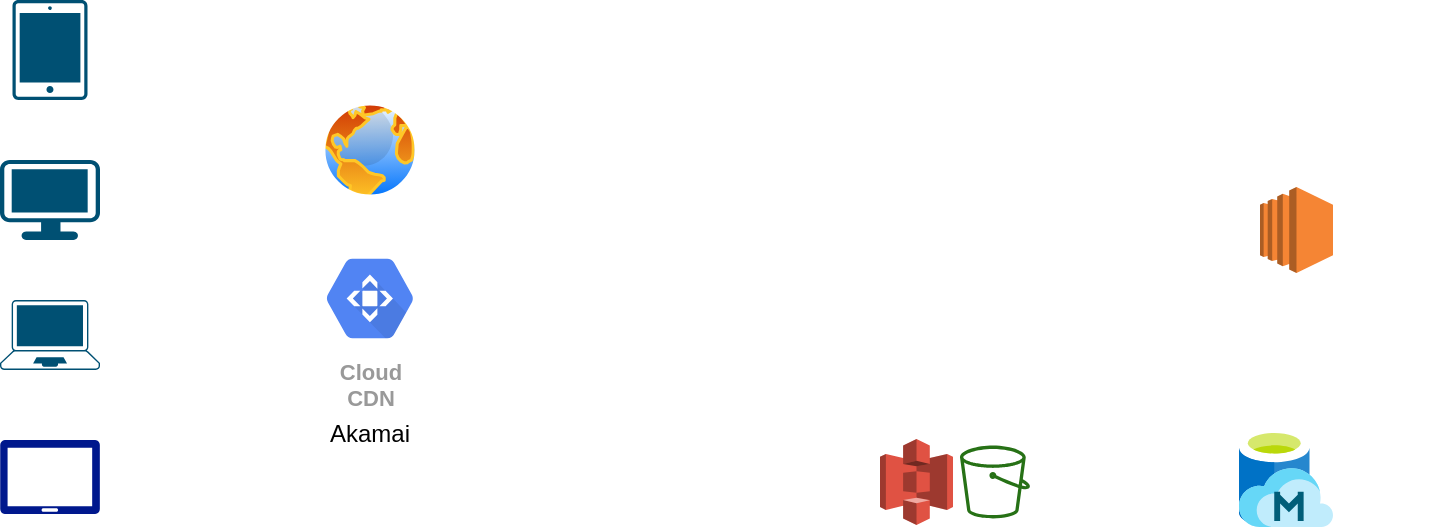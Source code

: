 <mxfile version="14.9.0" type="github">
  <diagram id="JmtXC3KNYKc-si2XV-58" name="Page-1">
    <mxGraphModel dx="1011" dy="681" grid="1" gridSize="10" guides="1" tooltips="1" connect="1" arrows="1" fold="1" page="1" pageScale="1" pageWidth="827" pageHeight="1169" math="0" shadow="0">
      <root>
        <mxCell id="0" />
        <mxCell id="1" parent="0" />
        <mxCell id="gwNynlul9ihLpbrJon8_-7" value="" style="points=[[0.13,0.02,0],[0.5,0,0],[0.87,0.02,0],[0.885,0.4,0],[0.985,0.985,0],[0.5,1,0],[0.015,0.985,0],[0.115,0.4,0]];verticalLabelPosition=bottom;html=1;verticalAlign=top;aspect=fixed;align=center;pointerEvents=1;shape=mxgraph.cisco19.laptop;fillColor=#005073;strokeColor=none;" vertex="1" parent="1">
          <mxGeometry x="20" y="200" width="50" height="35" as="geometry" />
        </mxCell>
        <mxCell id="gwNynlul9ihLpbrJon8_-8" value="" style="points=[[0.03,0.03,0],[0.5,0,0],[0.97,0.03,0],[1,0.4,0],[0.97,0.745,0],[0.5,1,0],[0.03,0.745,0],[0,0.4,0]];verticalLabelPosition=bottom;html=1;verticalAlign=top;aspect=fixed;align=center;pointerEvents=1;shape=mxgraph.cisco19.workstation;fillColor=#005073;strokeColor=none;" vertex="1" parent="1">
          <mxGeometry x="20" y="130" width="50" height="40" as="geometry" />
        </mxCell>
        <mxCell id="gwNynlul9ihLpbrJon8_-9" value="" style="points=[[0.015,0.015,0],[0.985,0.015,0],[0.985,0.985,0],[0.015,0.985,0],[0.25,0,0],[0.5,0,0],[0.75,0,0],[1,0.25,0],[1,0.5,0],[1,0.75,0],[0.75,1,0],[0.5,1,0],[0.25,1,0],[0,0.75,0],[0,0.5,0],[0,0.25,0]];verticalLabelPosition=bottom;html=1;verticalAlign=top;aspect=fixed;align=center;pointerEvents=1;shape=mxgraph.cisco19.handheld;fillColor=#005073;strokeColor=none;" vertex="1" parent="1">
          <mxGeometry x="26.25" y="50" width="37.5" height="50" as="geometry" />
        </mxCell>
        <mxCell id="gwNynlul9ihLpbrJon8_-11" value="" style="aspect=fixed;pointerEvents=1;shadow=0;dashed=0;html=1;strokeColor=none;labelPosition=center;verticalLabelPosition=bottom;verticalAlign=top;align=center;fillColor=#00188D;shape=mxgraph.azure.tablet;" vertex="1" parent="1">
          <mxGeometry x="20" y="270" width="50" height="37" as="geometry" />
        </mxCell>
        <mxCell id="gwNynlul9ihLpbrJon8_-13" value="" style="aspect=fixed;perimeter=ellipsePerimeter;html=1;align=center;shadow=0;dashed=0;spacingTop=3;image;image=img/lib/active_directory/internet_globe.svg;" vertex="1" parent="1">
          <mxGeometry x="180" y="100" width="50" height="50" as="geometry" />
        </mxCell>
        <mxCell id="gwNynlul9ihLpbrJon8_-15" value="" style="shape=image;html=1;verticalAlign=top;verticalLabelPosition=bottom;labelBackgroundColor=#ffffff;imageAspect=0;aspect=fixed;image=https://cdn4.iconfinder.com/data/icons/logos-brands-5/24/nginx-128.png" vertex="1" parent="1">
          <mxGeometry x="580" y="141" width="48" height="48" as="geometry" />
        </mxCell>
        <mxCell id="gwNynlul9ihLpbrJon8_-16" value="" style="outlineConnect=0;dashed=0;verticalLabelPosition=bottom;verticalAlign=top;align=center;html=1;shape=mxgraph.aws3.ec2;fillColor=#F58534;gradientColor=none;" vertex="1" parent="1">
          <mxGeometry x="650" y="143.5" width="36.5" height="43" as="geometry" />
        </mxCell>
        <mxCell id="gwNynlul9ihLpbrJon8_-17" value="" style="shape=image;html=1;verticalAlign=top;verticalLabelPosition=bottom;labelBackgroundColor=#ffffff;imageAspect=0;aspect=fixed;image=https://cdn4.iconfinder.com/data/icons/logos-3/512/mongodb-2-128.png" vertex="1" parent="1">
          <mxGeometry x="686.5" y="264.5" width="48" height="48" as="geometry" />
        </mxCell>
        <mxCell id="gwNynlul9ihLpbrJon8_-19" value="" style="aspect=fixed;html=1;points=[];align=center;image;fontSize=12;image=img/lib/mscae/Managed_Databases.svg;" vertex="1" parent="1">
          <mxGeometry x="639.5" y="263.5" width="47" height="50" as="geometry" />
        </mxCell>
        <mxCell id="gwNynlul9ihLpbrJon8_-20" value="" style="outlineConnect=0;dashed=0;verticalLabelPosition=bottom;verticalAlign=top;align=center;html=1;shape=mxgraph.aws3.s3;fillColor=#E05243;gradientColor=none;" vertex="1" parent="1">
          <mxGeometry x="460" y="269.5" width="36.5" height="43" as="geometry" />
        </mxCell>
        <mxCell id="gwNynlul9ihLpbrJon8_-21" value="" style="outlineConnect=0;fontColor=#232F3E;gradientColor=none;fillColor=#277116;strokeColor=none;dashed=0;verticalLabelPosition=bottom;verticalAlign=top;align=center;html=1;fontSize=12;fontStyle=0;aspect=fixed;pointerEvents=1;shape=mxgraph.aws4.bucket;" vertex="1" parent="1">
          <mxGeometry x="500" y="272.8" width="35" height="36.4" as="geometry" />
        </mxCell>
        <mxCell id="gwNynlul9ihLpbrJon8_-25" value="Cloud&#xa;CDN" style="html=1;fillColor=#5184F3;strokeColor=none;verticalAlign=top;labelPosition=center;verticalLabelPosition=bottom;align=center;spacingTop=-6;fontSize=11;fontStyle=1;fontColor=#999999;shape=mxgraph.gcp2.hexIcon;prIcon=cloud_cdn" vertex="1" parent="1">
          <mxGeometry x="172" y="170" width="66" height="58.5" as="geometry" />
        </mxCell>
        <mxCell id="gwNynlul9ihLpbrJon8_-26" value="Akamai" style="text;html=1;strokeColor=none;fillColor=none;align=center;verticalAlign=middle;whiteSpace=wrap;rounded=0;" vertex="1" parent="1">
          <mxGeometry x="185" y="257" width="40" height="20" as="geometry" />
        </mxCell>
      </root>
    </mxGraphModel>
  </diagram>
</mxfile>
